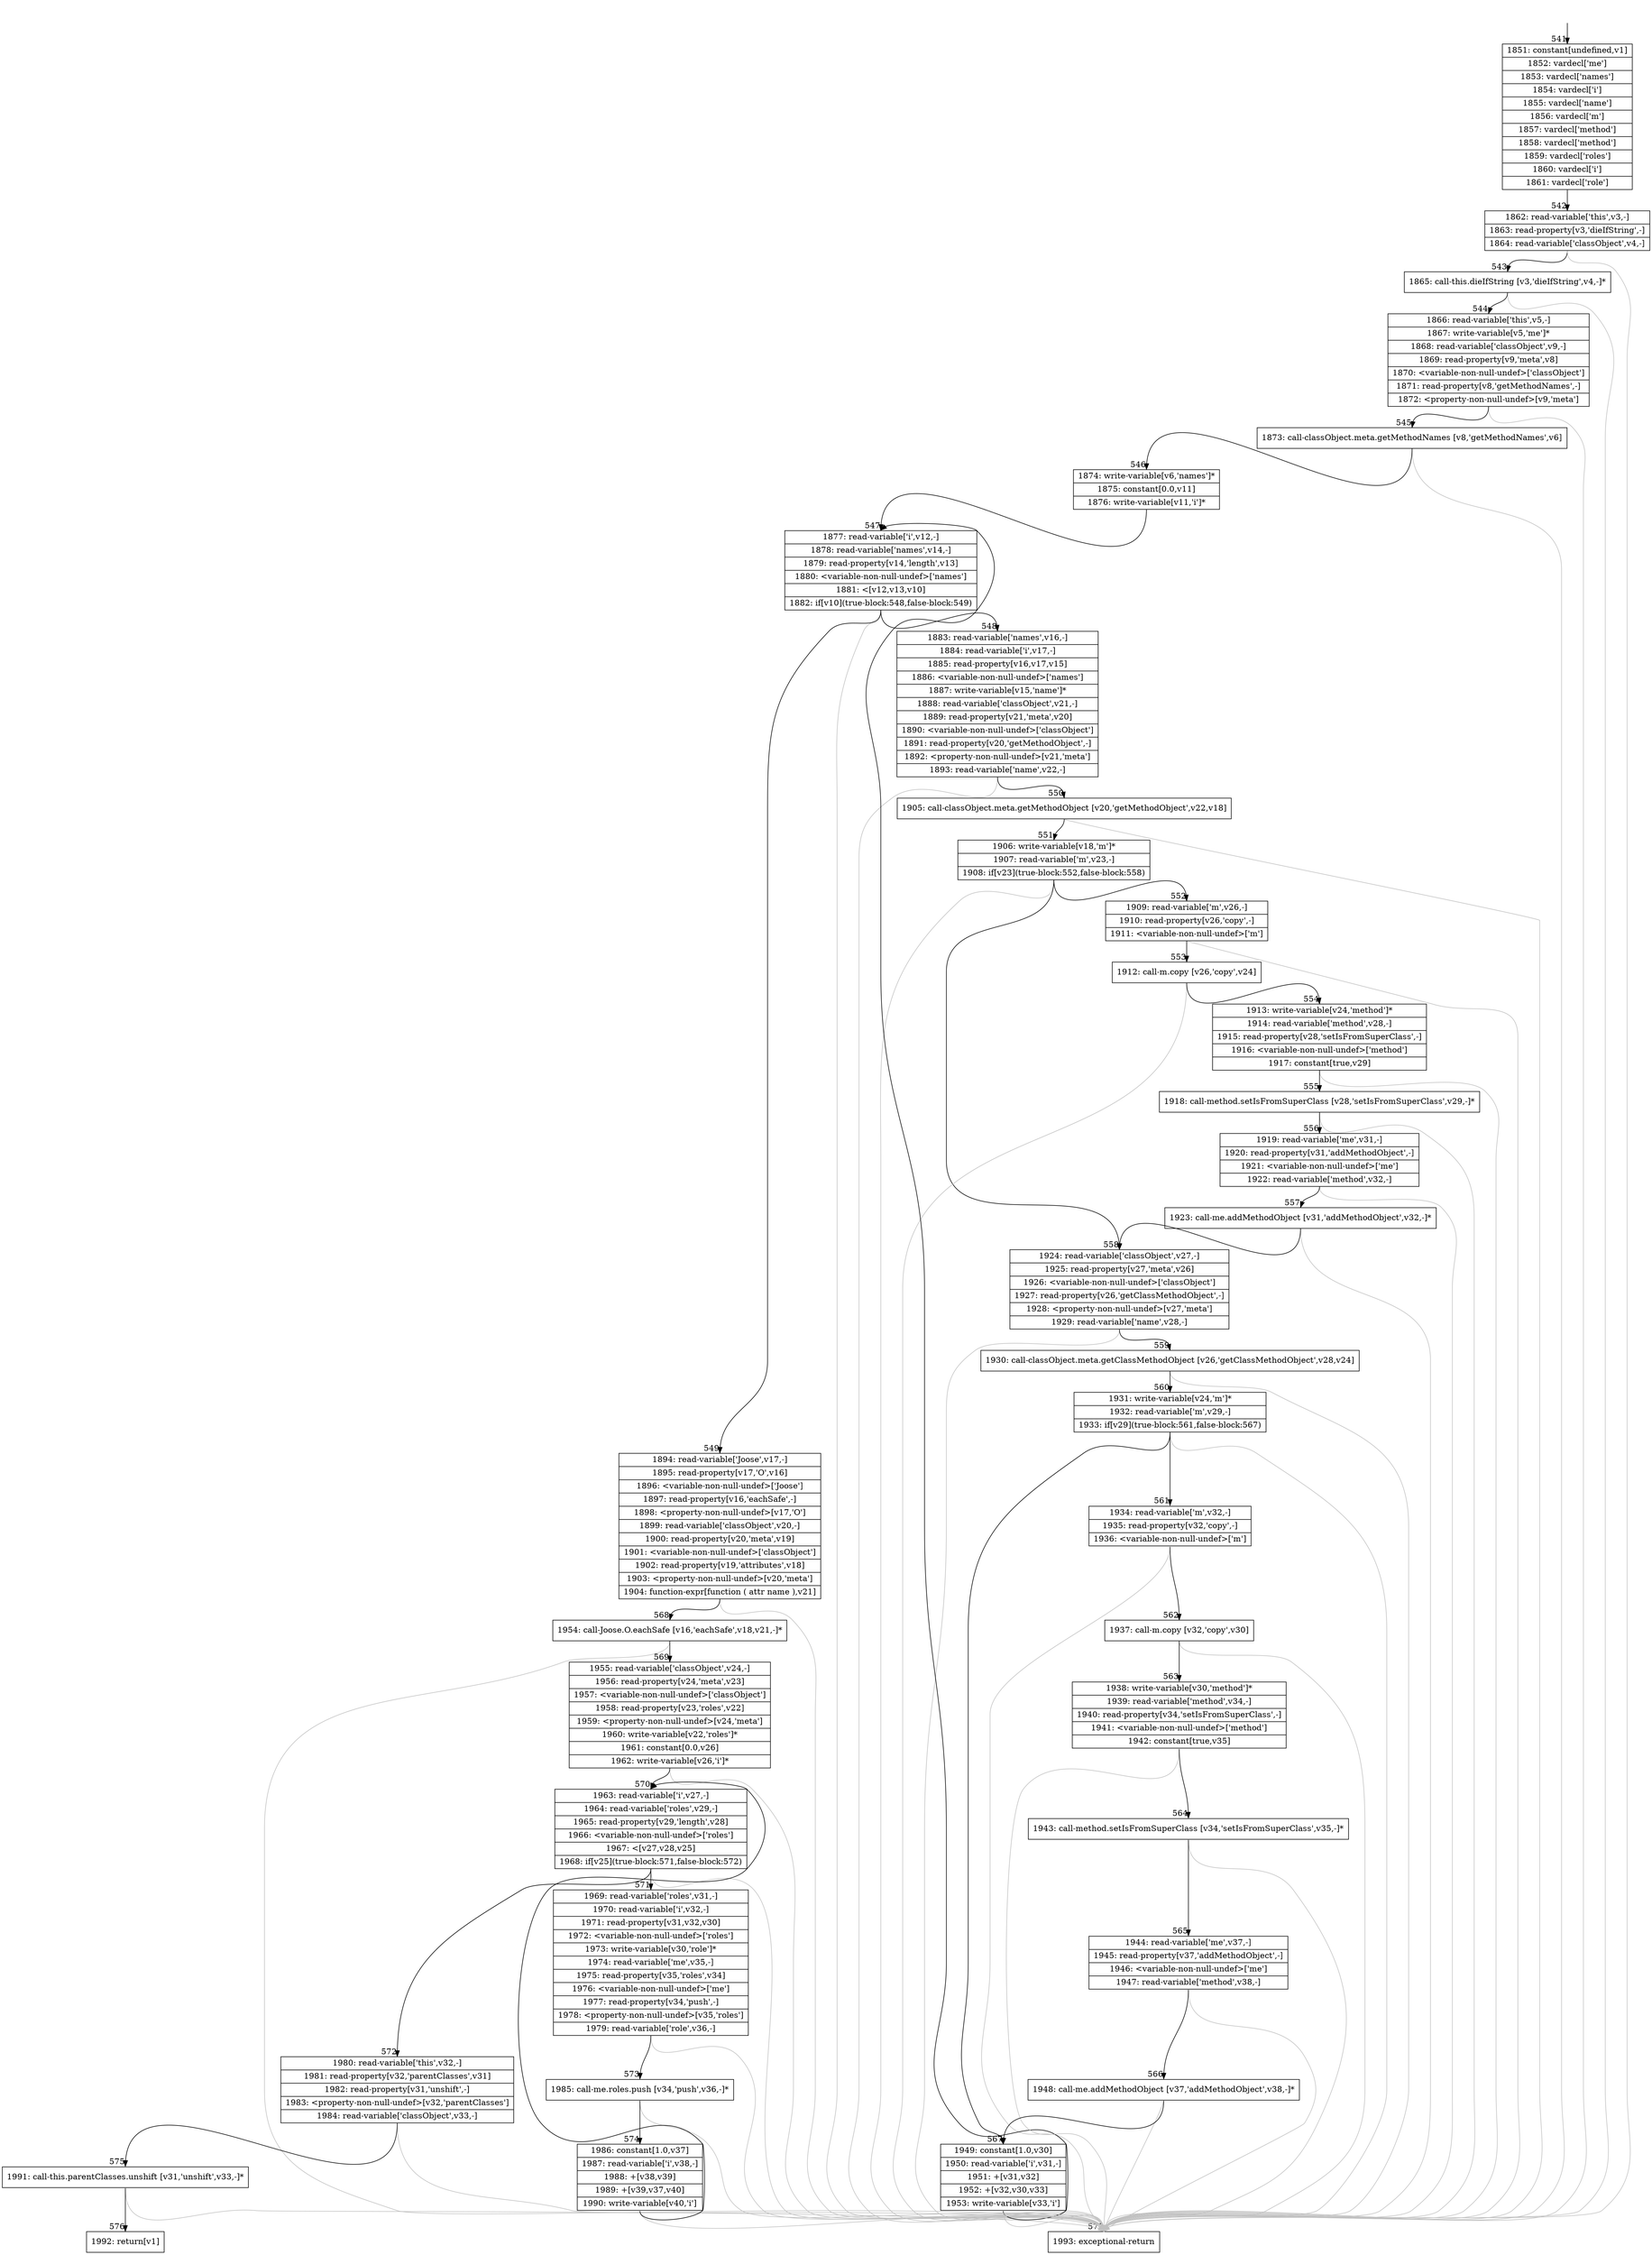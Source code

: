 digraph {
rankdir="TD"
BB_entry59[shape=none,label=""];
BB_entry59 -> BB541 [tailport=s, headport=n, headlabel="    541"]
BB541 [shape=record label="{1851: constant[undefined,v1]|1852: vardecl['me']|1853: vardecl['names']|1854: vardecl['i']|1855: vardecl['name']|1856: vardecl['m']|1857: vardecl['method']|1858: vardecl['method']|1859: vardecl['roles']|1860: vardecl['i']|1861: vardecl['role']}" ] 
BB541 -> BB542 [tailport=s, headport=n, headlabel="      542"]
BB542 [shape=record label="{1862: read-variable['this',v3,-]|1863: read-property[v3,'dieIfString',-]|1864: read-variable['classObject',v4,-]}" ] 
BB542 -> BB543 [tailport=s, headport=n, headlabel="      543"]
BB542 -> BB577 [tailport=s, headport=n, color=gray, headlabel="      577"]
BB543 [shape=record label="{1865: call-this.dieIfString [v3,'dieIfString',v4,-]*}" ] 
BB543 -> BB544 [tailport=s, headport=n, headlabel="      544"]
BB543 -> BB577 [tailport=s, headport=n, color=gray]
BB544 [shape=record label="{1866: read-variable['this',v5,-]|1867: write-variable[v5,'me']*|1868: read-variable['classObject',v9,-]|1869: read-property[v9,'meta',v8]|1870: \<variable-non-null-undef\>['classObject']|1871: read-property[v8,'getMethodNames',-]|1872: \<property-non-null-undef\>[v9,'meta']}" ] 
BB544 -> BB545 [tailport=s, headport=n, headlabel="      545"]
BB544 -> BB577 [tailport=s, headport=n, color=gray]
BB545 [shape=record label="{1873: call-classObject.meta.getMethodNames [v8,'getMethodNames',v6]}" ] 
BB545 -> BB546 [tailport=s, headport=n, headlabel="      546"]
BB545 -> BB577 [tailport=s, headport=n, color=gray]
BB546 [shape=record label="{1874: write-variable[v6,'names']*|1875: constant[0.0,v11]|1876: write-variable[v11,'i']*}" ] 
BB546 -> BB547 [tailport=s, headport=n, headlabel="      547"]
BB547 [shape=record label="{1877: read-variable['i',v12,-]|1878: read-variable['names',v14,-]|1879: read-property[v14,'length',v13]|1880: \<variable-non-null-undef\>['names']|1881: \<[v12,v13,v10]|1882: if[v10](true-block:548,false-block:549)}" ] 
BB547 -> BB548 [tailport=s, headport=n, headlabel="      548"]
BB547 -> BB549 [tailport=s, headport=n, headlabel="      549"]
BB547 -> BB577 [tailport=s, headport=n, color=gray]
BB548 [shape=record label="{1883: read-variable['names',v16,-]|1884: read-variable['i',v17,-]|1885: read-property[v16,v17,v15]|1886: \<variable-non-null-undef\>['names']|1887: write-variable[v15,'name']*|1888: read-variable['classObject',v21,-]|1889: read-property[v21,'meta',v20]|1890: \<variable-non-null-undef\>['classObject']|1891: read-property[v20,'getMethodObject',-]|1892: \<property-non-null-undef\>[v21,'meta']|1893: read-variable['name',v22,-]}" ] 
BB548 -> BB550 [tailport=s, headport=n, headlabel="      550"]
BB548 -> BB577 [tailport=s, headport=n, color=gray]
BB549 [shape=record label="{1894: read-variable['Joose',v17,-]|1895: read-property[v17,'O',v16]|1896: \<variable-non-null-undef\>['Joose']|1897: read-property[v16,'eachSafe',-]|1898: \<property-non-null-undef\>[v17,'O']|1899: read-variable['classObject',v20,-]|1900: read-property[v20,'meta',v19]|1901: \<variable-non-null-undef\>['classObject']|1902: read-property[v19,'attributes',v18]|1903: \<property-non-null-undef\>[v20,'meta']|1904: function-expr[function ( attr name ),v21]}" ] 
BB549 -> BB568 [tailport=s, headport=n, headlabel="      568"]
BB549 -> BB577 [tailport=s, headport=n, color=gray]
BB550 [shape=record label="{1905: call-classObject.meta.getMethodObject [v20,'getMethodObject',v22,v18]}" ] 
BB550 -> BB551 [tailport=s, headport=n, headlabel="      551"]
BB550 -> BB577 [tailport=s, headport=n, color=gray]
BB551 [shape=record label="{1906: write-variable[v18,'m']*|1907: read-variable['m',v23,-]|1908: if[v23](true-block:552,false-block:558)}" ] 
BB551 -> BB552 [tailport=s, headport=n, headlabel="      552"]
BB551 -> BB558 [tailport=s, headport=n, headlabel="      558"]
BB551 -> BB577 [tailport=s, headport=n, color=gray]
BB552 [shape=record label="{1909: read-variable['m',v26,-]|1910: read-property[v26,'copy',-]|1911: \<variable-non-null-undef\>['m']}" ] 
BB552 -> BB553 [tailport=s, headport=n, headlabel="      553"]
BB552 -> BB577 [tailport=s, headport=n, color=gray]
BB553 [shape=record label="{1912: call-m.copy [v26,'copy',v24]}" ] 
BB553 -> BB554 [tailport=s, headport=n, headlabel="      554"]
BB553 -> BB577 [tailport=s, headport=n, color=gray]
BB554 [shape=record label="{1913: write-variable[v24,'method']*|1914: read-variable['method',v28,-]|1915: read-property[v28,'setIsFromSuperClass',-]|1916: \<variable-non-null-undef\>['method']|1917: constant[true,v29]}" ] 
BB554 -> BB555 [tailport=s, headport=n, headlabel="      555"]
BB554 -> BB577 [tailport=s, headport=n, color=gray]
BB555 [shape=record label="{1918: call-method.setIsFromSuperClass [v28,'setIsFromSuperClass',v29,-]*}" ] 
BB555 -> BB556 [tailport=s, headport=n, headlabel="      556"]
BB555 -> BB577 [tailport=s, headport=n, color=gray]
BB556 [shape=record label="{1919: read-variable['me',v31,-]|1920: read-property[v31,'addMethodObject',-]|1921: \<variable-non-null-undef\>['me']|1922: read-variable['method',v32,-]}" ] 
BB556 -> BB557 [tailport=s, headport=n, headlabel="      557"]
BB556 -> BB577 [tailport=s, headport=n, color=gray]
BB557 [shape=record label="{1923: call-me.addMethodObject [v31,'addMethodObject',v32,-]*}" ] 
BB557 -> BB558 [tailport=s, headport=n]
BB557 -> BB577 [tailport=s, headport=n, color=gray]
BB558 [shape=record label="{1924: read-variable['classObject',v27,-]|1925: read-property[v27,'meta',v26]|1926: \<variable-non-null-undef\>['classObject']|1927: read-property[v26,'getClassMethodObject',-]|1928: \<property-non-null-undef\>[v27,'meta']|1929: read-variable['name',v28,-]}" ] 
BB558 -> BB559 [tailport=s, headport=n, headlabel="      559"]
BB558 -> BB577 [tailport=s, headport=n, color=gray]
BB559 [shape=record label="{1930: call-classObject.meta.getClassMethodObject [v26,'getClassMethodObject',v28,v24]}" ] 
BB559 -> BB560 [tailport=s, headport=n, headlabel="      560"]
BB559 -> BB577 [tailport=s, headport=n, color=gray]
BB560 [shape=record label="{1931: write-variable[v24,'m']*|1932: read-variable['m',v29,-]|1933: if[v29](true-block:561,false-block:567)}" ] 
BB560 -> BB561 [tailport=s, headport=n, headlabel="      561"]
BB560 -> BB567 [tailport=s, headport=n, headlabel="      567"]
BB560 -> BB577 [tailport=s, headport=n, color=gray]
BB561 [shape=record label="{1934: read-variable['m',v32,-]|1935: read-property[v32,'copy',-]|1936: \<variable-non-null-undef\>['m']}" ] 
BB561 -> BB562 [tailport=s, headport=n, headlabel="      562"]
BB561 -> BB577 [tailport=s, headport=n, color=gray]
BB562 [shape=record label="{1937: call-m.copy [v32,'copy',v30]}" ] 
BB562 -> BB563 [tailport=s, headport=n, headlabel="      563"]
BB562 -> BB577 [tailport=s, headport=n, color=gray]
BB563 [shape=record label="{1938: write-variable[v30,'method']*|1939: read-variable['method',v34,-]|1940: read-property[v34,'setIsFromSuperClass',-]|1941: \<variable-non-null-undef\>['method']|1942: constant[true,v35]}" ] 
BB563 -> BB564 [tailport=s, headport=n, headlabel="      564"]
BB563 -> BB577 [tailport=s, headport=n, color=gray]
BB564 [shape=record label="{1943: call-method.setIsFromSuperClass [v34,'setIsFromSuperClass',v35,-]*}" ] 
BB564 -> BB565 [tailport=s, headport=n, headlabel="      565"]
BB564 -> BB577 [tailport=s, headport=n, color=gray]
BB565 [shape=record label="{1944: read-variable['me',v37,-]|1945: read-property[v37,'addMethodObject',-]|1946: \<variable-non-null-undef\>['me']|1947: read-variable['method',v38,-]}" ] 
BB565 -> BB566 [tailport=s, headport=n, headlabel="      566"]
BB565 -> BB577 [tailport=s, headport=n, color=gray]
BB566 [shape=record label="{1948: call-me.addMethodObject [v37,'addMethodObject',v38,-]*}" ] 
BB566 -> BB567 [tailport=s, headport=n]
BB566 -> BB577 [tailport=s, headport=n, color=gray]
BB567 [shape=record label="{1949: constant[1.0,v30]|1950: read-variable['i',v31,-]|1951: +[v31,v32]|1952: +[v32,v30,v33]|1953: write-variable[v33,'i']}" ] 
BB567 -> BB547 [tailport=s, headport=n]
BB567 -> BB577 [tailport=s, headport=n, color=gray]
BB568 [shape=record label="{1954: call-Joose.O.eachSafe [v16,'eachSafe',v18,v21,-]*}" ] 
BB568 -> BB569 [tailport=s, headport=n, headlabel="      569"]
BB568 -> BB577 [tailport=s, headport=n, color=gray]
BB569 [shape=record label="{1955: read-variable['classObject',v24,-]|1956: read-property[v24,'meta',v23]|1957: \<variable-non-null-undef\>['classObject']|1958: read-property[v23,'roles',v22]|1959: \<property-non-null-undef\>[v24,'meta']|1960: write-variable[v22,'roles']*|1961: constant[0.0,v26]|1962: write-variable[v26,'i']*}" ] 
BB569 -> BB570 [tailport=s, headport=n, headlabel="      570"]
BB569 -> BB577 [tailport=s, headport=n, color=gray]
BB570 [shape=record label="{1963: read-variable['i',v27,-]|1964: read-variable['roles',v29,-]|1965: read-property[v29,'length',v28]|1966: \<variable-non-null-undef\>['roles']|1967: \<[v27,v28,v25]|1968: if[v25](true-block:571,false-block:572)}" ] 
BB570 -> BB571 [tailport=s, headport=n, headlabel="      571"]
BB570 -> BB572 [tailport=s, headport=n, headlabel="      572"]
BB570 -> BB577 [tailport=s, headport=n, color=gray]
BB571 [shape=record label="{1969: read-variable['roles',v31,-]|1970: read-variable['i',v32,-]|1971: read-property[v31,v32,v30]|1972: \<variable-non-null-undef\>['roles']|1973: write-variable[v30,'role']*|1974: read-variable['me',v35,-]|1975: read-property[v35,'roles',v34]|1976: \<variable-non-null-undef\>['me']|1977: read-property[v34,'push',-]|1978: \<property-non-null-undef\>[v35,'roles']|1979: read-variable['role',v36,-]}" ] 
BB571 -> BB573 [tailport=s, headport=n, headlabel="      573"]
BB571 -> BB577 [tailport=s, headport=n, color=gray]
BB572 [shape=record label="{1980: read-variable['this',v32,-]|1981: read-property[v32,'parentClasses',v31]|1982: read-property[v31,'unshift',-]|1983: \<property-non-null-undef\>[v32,'parentClasses']|1984: read-variable['classObject',v33,-]}" ] 
BB572 -> BB575 [tailport=s, headport=n, headlabel="      575"]
BB572 -> BB577 [tailport=s, headport=n, color=gray]
BB573 [shape=record label="{1985: call-me.roles.push [v34,'push',v36,-]*}" ] 
BB573 -> BB574 [tailport=s, headport=n, headlabel="      574"]
BB573 -> BB577 [tailport=s, headport=n, color=gray]
BB574 [shape=record label="{1986: constant[1.0,v37]|1987: read-variable['i',v38,-]|1988: +[v38,v39]|1989: +[v39,v37,v40]|1990: write-variable[v40,'i']}" ] 
BB574 -> BB570 [tailport=s, headport=n]
BB574 -> BB577 [tailport=s, headport=n, color=gray]
BB575 [shape=record label="{1991: call-this.parentClasses.unshift [v31,'unshift',v33,-]*}" ] 
BB575 -> BB576 [tailport=s, headport=n, headlabel="      576"]
BB575 -> BB577 [tailport=s, headport=n, color=gray]
BB576 [shape=record label="{1992: return[v1]}" ] 
BB577 [shape=record label="{1993: exceptional-return}" ] 
//#$~ 609
}
